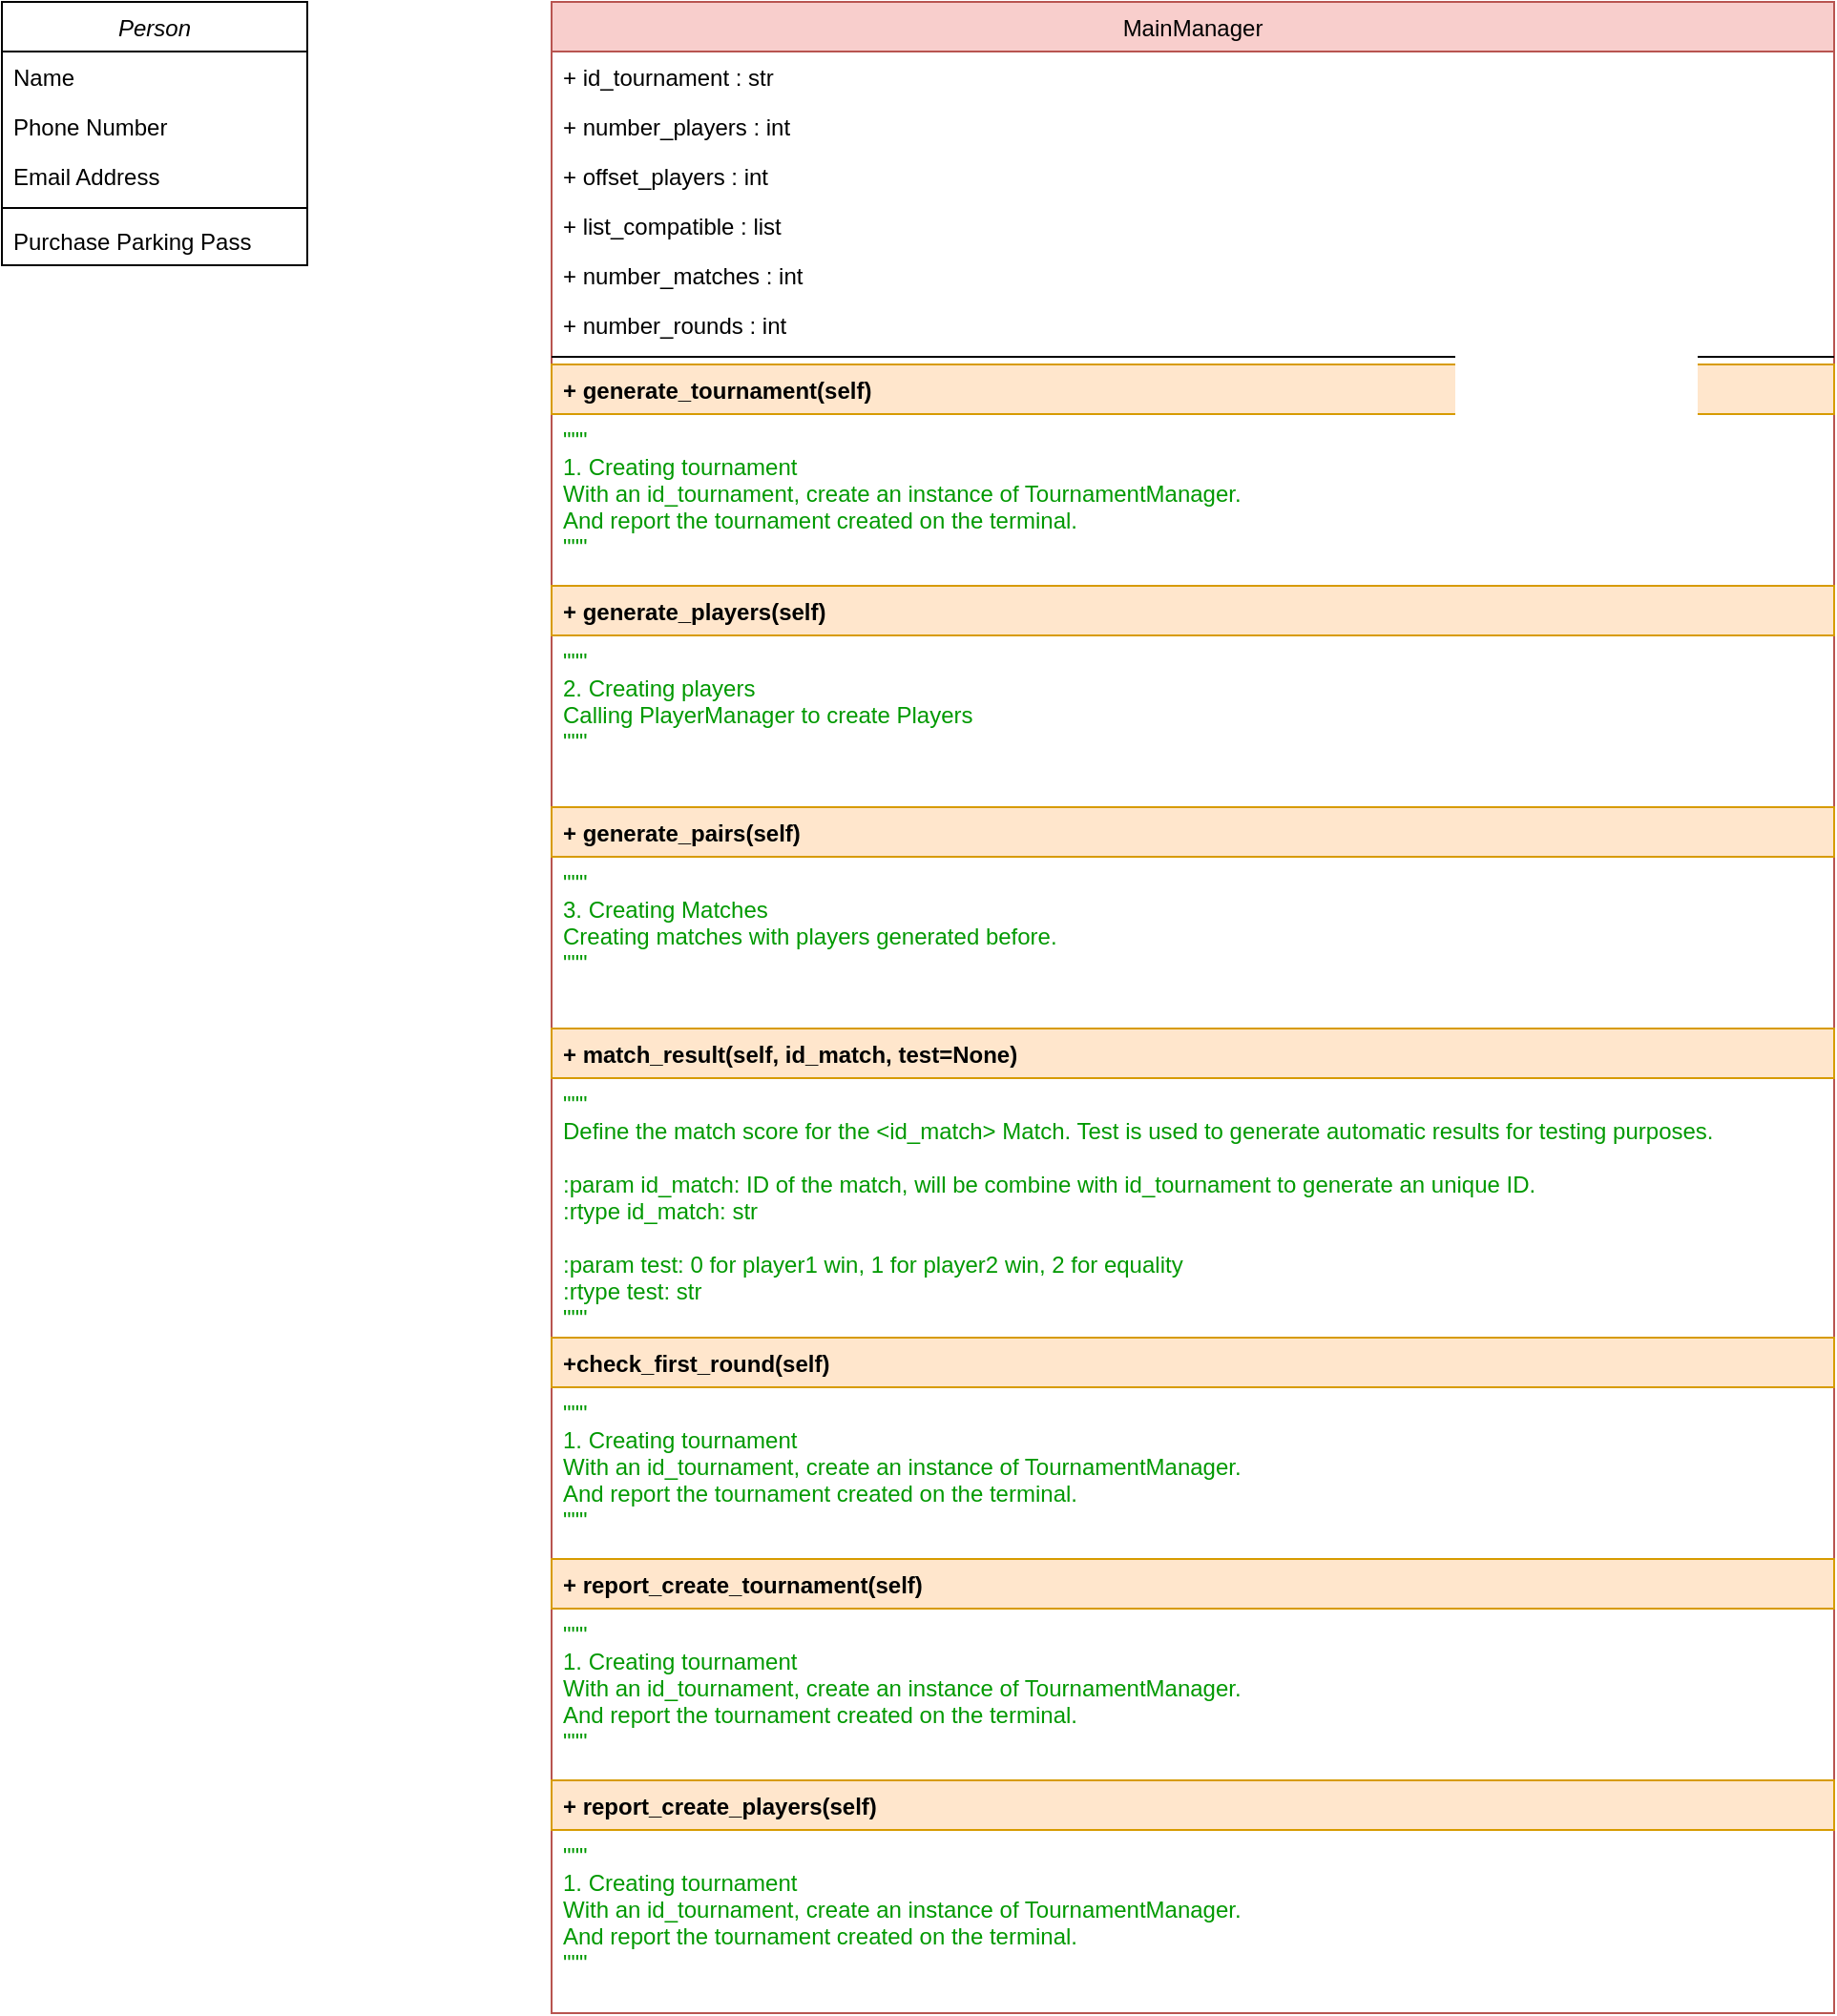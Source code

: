 <mxfile version="14.4.5" type="device"><diagram id="C5RBs43oDa-KdzZeNtuy" name="Page-1"><mxGraphModel dx="1422" dy="737" grid="1" gridSize="10" guides="1" tooltips="1" connect="1" arrows="1" fold="1" page="1" pageScale="1" pageWidth="827" pageHeight="1169" math="0" shadow="0"><root><mxCell id="WIyWlLk6GJQsqaUBKTNV-0"/><mxCell id="WIyWlLk6GJQsqaUBKTNV-1" parent="WIyWlLk6GJQsqaUBKTNV-0"/><mxCell id="zkfFHV4jXpPFQw0GAbJ--0" value="Person" style="swimlane;fontStyle=2;align=center;verticalAlign=top;childLayout=stackLayout;horizontal=1;startSize=26;horizontalStack=0;resizeParent=1;resizeLast=0;collapsible=1;marginBottom=0;rounded=0;shadow=0;strokeWidth=1;" parent="WIyWlLk6GJQsqaUBKTNV-1" vertex="1"><mxGeometry x="220" y="120" width="160" height="138" as="geometry"><mxRectangle x="230" y="140" width="160" height="26" as="alternateBounds"/></mxGeometry></mxCell><mxCell id="zkfFHV4jXpPFQw0GAbJ--1" value="Name" style="text;align=left;verticalAlign=top;spacingLeft=4;spacingRight=4;overflow=hidden;rotatable=0;points=[[0,0.5],[1,0.5]];portConstraint=eastwest;" parent="zkfFHV4jXpPFQw0GAbJ--0" vertex="1"><mxGeometry y="26" width="160" height="26" as="geometry"/></mxCell><mxCell id="zkfFHV4jXpPFQw0GAbJ--2" value="Phone Number" style="text;align=left;verticalAlign=top;spacingLeft=4;spacingRight=4;overflow=hidden;rotatable=0;points=[[0,0.5],[1,0.5]];portConstraint=eastwest;rounded=0;shadow=0;html=0;" parent="zkfFHV4jXpPFQw0GAbJ--0" vertex="1"><mxGeometry y="52" width="160" height="26" as="geometry"/></mxCell><mxCell id="zkfFHV4jXpPFQw0GAbJ--3" value="Email Address" style="text;align=left;verticalAlign=top;spacingLeft=4;spacingRight=4;overflow=hidden;rotatable=0;points=[[0,0.5],[1,0.5]];portConstraint=eastwest;rounded=0;shadow=0;html=0;" parent="zkfFHV4jXpPFQw0GAbJ--0" vertex="1"><mxGeometry y="78" width="160" height="26" as="geometry"/></mxCell><mxCell id="zkfFHV4jXpPFQw0GAbJ--4" value="" style="line;html=1;strokeWidth=1;align=left;verticalAlign=middle;spacingTop=-1;spacingLeft=3;spacingRight=3;rotatable=0;labelPosition=right;points=[];portConstraint=eastwest;" parent="zkfFHV4jXpPFQw0GAbJ--0" vertex="1"><mxGeometry y="104" width="160" height="8" as="geometry"/></mxCell><mxCell id="zkfFHV4jXpPFQw0GAbJ--5" value="Purchase Parking Pass" style="text;align=left;verticalAlign=top;spacingLeft=4;spacingRight=4;overflow=hidden;rotatable=0;points=[[0,0.5],[1,0.5]];portConstraint=eastwest;" parent="zkfFHV4jXpPFQw0GAbJ--0" vertex="1"><mxGeometry y="112" width="160" height="26" as="geometry"/></mxCell><mxCell id="zkfFHV4jXpPFQw0GAbJ--17" value="MainManager" style="swimlane;fontStyle=0;align=center;verticalAlign=top;childLayout=stackLayout;horizontal=1;startSize=26;horizontalStack=0;resizeParent=1;resizeLast=0;collapsible=1;marginBottom=0;rounded=0;shadow=0;strokeWidth=1;fillColor=#f8cecc;strokeColor=#b85450;" parent="WIyWlLk6GJQsqaUBKTNV-1" vertex="1"><mxGeometry x="508" y="120" width="672" height="1054" as="geometry"><mxRectangle x="550" y="140" width="160" height="26" as="alternateBounds"/></mxGeometry></mxCell><mxCell id="zkfFHV4jXpPFQw0GAbJ--18" value="+ id_tournament : str" style="text;align=left;verticalAlign=top;spacingLeft=4;spacingRight=4;overflow=hidden;rotatable=0;points=[[0,0.5],[1,0.5]];portConstraint=eastwest;" parent="zkfFHV4jXpPFQw0GAbJ--17" vertex="1"><mxGeometry y="26" width="672" height="26" as="geometry"/></mxCell><mxCell id="zkfFHV4jXpPFQw0GAbJ--19" value="+ number_players : int" style="text;align=left;verticalAlign=top;spacingLeft=4;spacingRight=4;overflow=hidden;rotatable=0;points=[[0,0.5],[1,0.5]];portConstraint=eastwest;rounded=0;shadow=0;html=0;" parent="zkfFHV4jXpPFQw0GAbJ--17" vertex="1"><mxGeometry y="52" width="672" height="26" as="geometry"/></mxCell><mxCell id="zkfFHV4jXpPFQw0GAbJ--20" value="+ offset_players : int" style="text;align=left;verticalAlign=top;spacingLeft=4;spacingRight=4;overflow=hidden;rotatable=0;points=[[0,0.5],[1,0.5]];portConstraint=eastwest;rounded=0;shadow=0;html=0;" parent="zkfFHV4jXpPFQw0GAbJ--17" vertex="1"><mxGeometry y="78" width="672" height="26" as="geometry"/></mxCell><mxCell id="zkfFHV4jXpPFQw0GAbJ--21" value="+ list_compatible : list" style="text;align=left;verticalAlign=top;spacingLeft=4;spacingRight=4;overflow=hidden;rotatable=0;points=[[0,0.5],[1,0.5]];portConstraint=eastwest;rounded=0;shadow=0;html=0;" parent="zkfFHV4jXpPFQw0GAbJ--17" vertex="1"><mxGeometry y="104" width="672" height="26" as="geometry"/></mxCell><mxCell id="zkfFHV4jXpPFQw0GAbJ--22" value="+ number_matches : int" style="text;align=left;verticalAlign=top;spacingLeft=4;spacingRight=4;overflow=hidden;rotatable=0;points=[[0,0.5],[1,0.5]];portConstraint=eastwest;rounded=0;shadow=0;html=0;" parent="zkfFHV4jXpPFQw0GAbJ--17" vertex="1"><mxGeometry y="130" width="672" height="26" as="geometry"/></mxCell><mxCell id="GkMg0d37gOto-HpXjban-0" value="+ number_rounds : int" style="text;align=left;verticalAlign=top;spacingLeft=4;spacingRight=4;overflow=hidden;rotatable=0;points=[[0,0.5],[1,0.5]];portConstraint=eastwest;rounded=0;shadow=0;html=0;" vertex="1" parent="zkfFHV4jXpPFQw0GAbJ--17"><mxGeometry y="156" width="672" height="26" as="geometry"/></mxCell><mxCell id="zkfFHV4jXpPFQw0GAbJ--23" value="" style="line;html=1;strokeWidth=1;align=left;verticalAlign=middle;spacingTop=-1;spacingLeft=3;spacingRight=3;rotatable=0;labelPosition=right;points=[];portConstraint=eastwest;" parent="zkfFHV4jXpPFQw0GAbJ--17" vertex="1"><mxGeometry y="182" width="672" height="8" as="geometry"/></mxCell><mxCell id="GkMg0d37gOto-HpXjban-14" value="+ generate_tournament(self)" style="text;align=left;verticalAlign=top;spacingLeft=4;spacingRight=4;overflow=hidden;rotatable=0;points=[[0,0.5],[1,0.5]];portConstraint=eastwest;fontStyle=1;fillColor=#ffe6cc;strokeColor=#d79b00;" vertex="1" parent="zkfFHV4jXpPFQw0GAbJ--17"><mxGeometry y="190" width="672" height="26" as="geometry"/></mxCell><mxCell id="zkfFHV4jXpPFQw0GAbJ--24" value="&quot;&quot;&quot;&#10;1. Creating tournament&#10;    With an id_tournament, create an instance of TournamentManager.&#10;    And report the tournament created on the terminal.&#10;&quot;&quot;&quot;" style="text;align=left;verticalAlign=top;spacingLeft=4;spacingRight=4;overflow=hidden;rotatable=0;points=[[0,0.5],[1,0.5]];portConstraint=eastwest;fontColor=#009900;" parent="zkfFHV4jXpPFQw0GAbJ--17" vertex="1"><mxGeometry y="216" width="672" height="90" as="geometry"/></mxCell><mxCell id="GkMg0d37gOto-HpXjban-12" value="+ generate_players(self)" style="text;align=left;verticalAlign=top;spacingLeft=4;spacingRight=4;overflow=hidden;rotatable=0;points=[[0,0.5],[1,0.5]];portConstraint=eastwest;fontStyle=1;fillColor=#ffe6cc;strokeColor=#d79b00;" vertex="1" parent="zkfFHV4jXpPFQw0GAbJ--17"><mxGeometry y="306" width="672" height="26" as="geometry"/></mxCell><mxCell id="GkMg0d37gOto-HpXjban-5" value="&quot;&quot;&quot;&#10;2. Creating players&#10;Calling PlayerManager to create Players&#10;&quot;&quot;&quot;" style="text;align=left;verticalAlign=top;spacingLeft=4;spacingRight=4;overflow=hidden;rotatable=0;points=[[0,0.5],[1,0.5]];portConstraint=eastwest;fontColor=#009900;" vertex="1" parent="zkfFHV4jXpPFQw0GAbJ--17"><mxGeometry y="332" width="672" height="90" as="geometry"/></mxCell><mxCell id="GkMg0d37gOto-HpXjban-11" value="+ generate_pairs(self)" style="text;align=left;verticalAlign=top;spacingLeft=4;spacingRight=4;overflow=hidden;rotatable=0;points=[[0,0.5],[1,0.5]];portConstraint=eastwest;fontStyle=1;fillColor=#ffe6cc;strokeColor=#d79b00;" vertex="1" parent="zkfFHV4jXpPFQw0GAbJ--17"><mxGeometry y="422" width="672" height="26" as="geometry"/></mxCell><mxCell id="GkMg0d37gOto-HpXjban-4" value="&quot;&quot;&quot;&#10;3. Creating Matches&#10;Creating matches with players generated before.&#10;&quot;&quot;&quot;" style="text;align=left;verticalAlign=top;spacingLeft=4;spacingRight=4;overflow=hidden;rotatable=0;points=[[0,0.5],[1,0.5]];portConstraint=eastwest;fontColor=#009900;" vertex="1" parent="zkfFHV4jXpPFQw0GAbJ--17"><mxGeometry y="448" width="672" height="90" as="geometry"/></mxCell><mxCell id="GkMg0d37gOto-HpXjban-10" value="+ match_result(self, id_match, test=None)" style="text;align=left;verticalAlign=top;spacingLeft=4;spacingRight=4;overflow=hidden;rotatable=0;points=[[0,0.5],[1,0.5]];portConstraint=eastwest;fontStyle=1;fillColor=#ffe6cc;strokeColor=#d79b00;" vertex="1" parent="zkfFHV4jXpPFQw0GAbJ--17"><mxGeometry y="538" width="672" height="26" as="geometry"/></mxCell><mxCell id="GkMg0d37gOto-HpXjban-3" value="&quot;&quot;&quot;&#10;Define the match score for the &lt;id_match&gt; Match. Test is used to generate automatic results for testing purposes.&#10;&#10;:param id_match: ID of the match, will be combine with id_tournament to generate an unique ID.&#10;:rtype id_match: str&#10;&#10;:param test: 0 for player1 win, 1 for player2 win, 2 for equality&#10;:rtype test: str&#10;&quot;&quot;&quot;" style="text;align=left;verticalAlign=top;spacingLeft=4;spacingRight=4;overflow=hidden;rotatable=0;points=[[0,0.5],[1,0.5]];portConstraint=eastwest;fontColor=#009900;" vertex="1" parent="zkfFHV4jXpPFQw0GAbJ--17"><mxGeometry y="564" width="672" height="136" as="geometry"/></mxCell><mxCell id="GkMg0d37gOto-HpXjban-9" value="+check_first_round(self)" style="text;align=left;verticalAlign=top;spacingLeft=4;spacingRight=4;overflow=hidden;rotatable=0;points=[[0,0.5],[1,0.5]];portConstraint=eastwest;fontStyle=1;fillColor=#ffe6cc;strokeColor=#d79b00;" vertex="1" parent="zkfFHV4jXpPFQw0GAbJ--17"><mxGeometry y="700" width="672" height="26" as="geometry"/></mxCell><mxCell id="GkMg0d37gOto-HpXjban-2" value="&quot;&quot;&quot;&#10;1. Creating tournament&#10;    With an id_tournament, create an instance of TournamentManager.&#10;    And report the tournament created on the terminal.&#10;&quot;&quot;&quot;" style="text;align=left;verticalAlign=top;spacingLeft=4;spacingRight=4;overflow=hidden;rotatable=0;points=[[0,0.5],[1,0.5]];portConstraint=eastwest;fontColor=#009900;" vertex="1" parent="zkfFHV4jXpPFQw0GAbJ--17"><mxGeometry y="726" width="672" height="90" as="geometry"/></mxCell><mxCell id="GkMg0d37gOto-HpXjban-8" value="+ report_create_tournament(self)" style="text;align=left;verticalAlign=top;spacingLeft=4;spacingRight=4;overflow=hidden;rotatable=0;points=[[0,0.5],[1,0.5]];portConstraint=eastwest;fontStyle=1;fillColor=#ffe6cc;strokeColor=#d79b00;" vertex="1" parent="zkfFHV4jXpPFQw0GAbJ--17"><mxGeometry y="816" width="672" height="26" as="geometry"/></mxCell><mxCell id="GkMg0d37gOto-HpXjban-1" value="&quot;&quot;&quot;&#10;1. Creating tournament&#10;    With an id_tournament, create an instance of TournamentManager.&#10;    And report the tournament created on the terminal.&#10;&quot;&quot;&quot;" style="text;align=left;verticalAlign=top;spacingLeft=4;spacingRight=4;overflow=hidden;rotatable=0;points=[[0,0.5],[1,0.5]];portConstraint=eastwest;fontColor=#009900;" vertex="1" parent="zkfFHV4jXpPFQw0GAbJ--17"><mxGeometry y="842" width="672" height="90" as="geometry"/></mxCell><mxCell id="GkMg0d37gOto-HpXjban-7" value="+ report_create_players(self)" style="text;align=left;verticalAlign=top;spacingLeft=4;spacingRight=4;overflow=hidden;rotatable=0;points=[[0,0.5],[1,0.5]];portConstraint=eastwest;fontStyle=1;fillColor=#ffe6cc;strokeColor=#d79b00;" vertex="1" parent="zkfFHV4jXpPFQw0GAbJ--17"><mxGeometry y="932" width="672" height="26" as="geometry"/></mxCell><mxCell id="GkMg0d37gOto-HpXjban-6" value="&quot;&quot;&quot;&#10;1. Creating tournament&#10;    With an id_tournament, create an instance of TournamentManager.&#10;    And report the tournament created on the terminal.&#10;&quot;&quot;&quot;" style="text;align=left;verticalAlign=top;spacingLeft=4;spacingRight=4;overflow=hidden;rotatable=0;points=[[0,0.5],[1,0.5]];portConstraint=eastwest;fontColor=#009900;" vertex="1" parent="zkfFHV4jXpPFQw0GAbJ--17"><mxGeometry y="958" width="672" height="90" as="geometry"/></mxCell></root></mxGraphModel></diagram></mxfile>